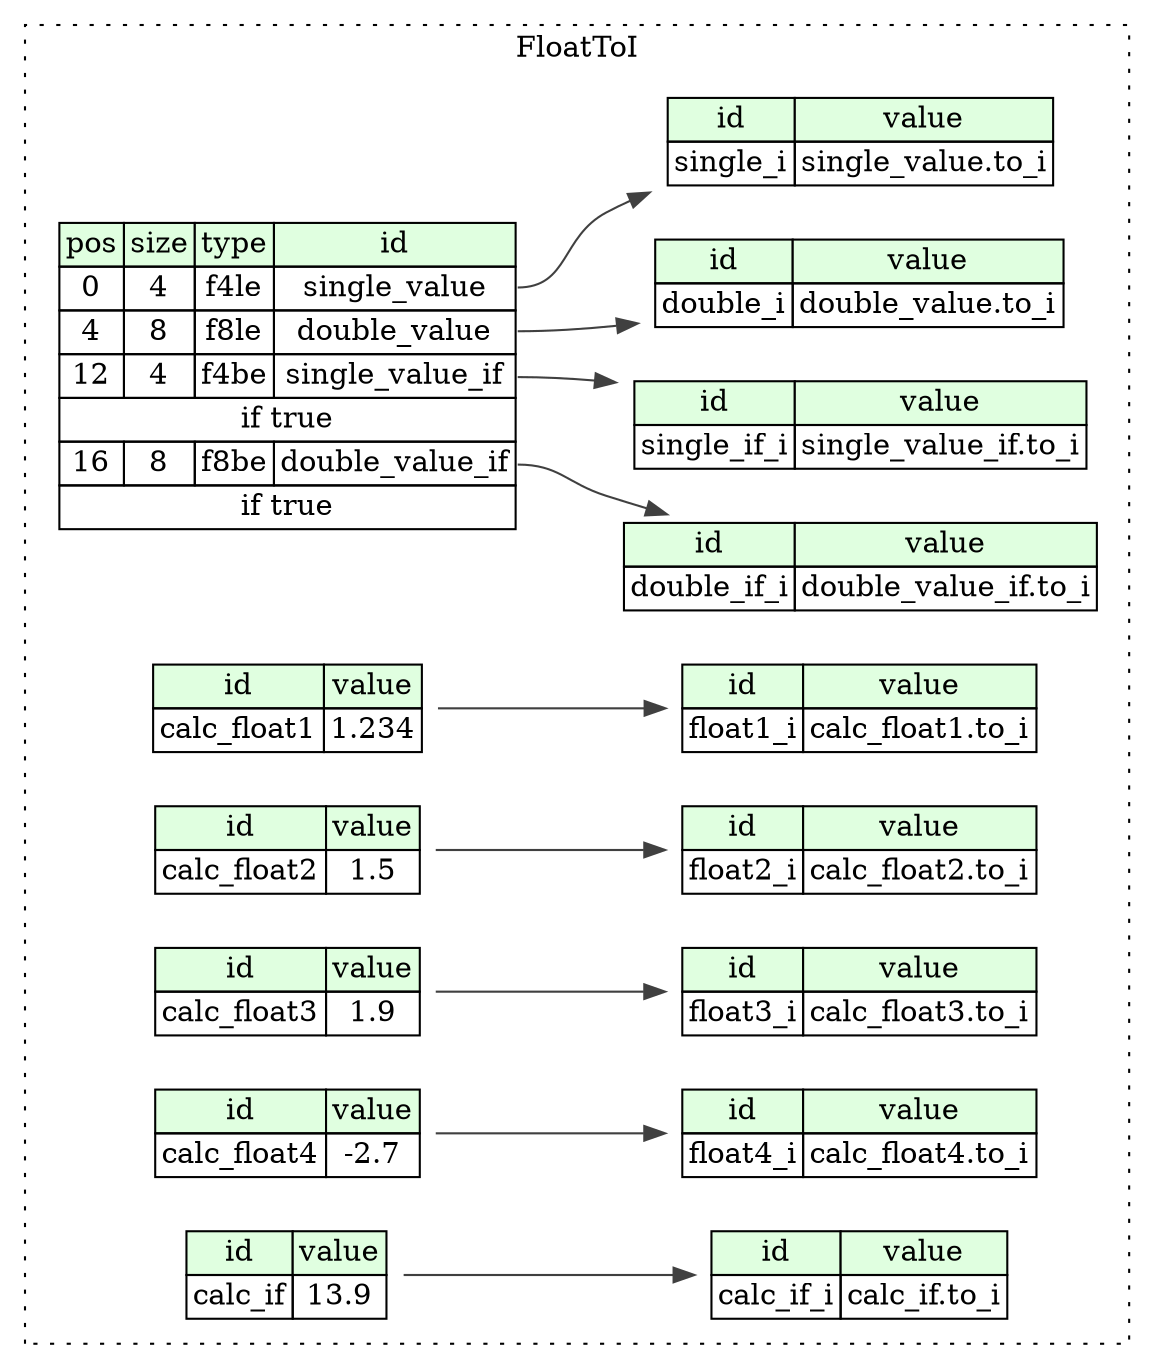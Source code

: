 digraph {
	rankdir=LR;
	node [shape=plaintext];
	subgraph cluster__float_to_i {
		label="FloatToI";
		graph[style=dotted];

		float_to_i__seq [label=<<TABLE BORDER="0" CELLBORDER="1" CELLSPACING="0">
			<TR><TD BGCOLOR="#E0FFE0">pos</TD><TD BGCOLOR="#E0FFE0">size</TD><TD BGCOLOR="#E0FFE0">type</TD><TD BGCOLOR="#E0FFE0">id</TD></TR>
			<TR><TD PORT="single_value_pos">0</TD><TD PORT="single_value_size">4</TD><TD>f4le</TD><TD PORT="single_value_type">single_value</TD></TR>
			<TR><TD PORT="double_value_pos">4</TD><TD PORT="double_value_size">8</TD><TD>f8le</TD><TD PORT="double_value_type">double_value</TD></TR>
			<TR><TD PORT="single_value_if_pos">12</TD><TD PORT="single_value_if_size">4</TD><TD>f4be</TD><TD PORT="single_value_if_type">single_value_if</TD></TR>
			<TR><TD COLSPAN="4" PORT="single_value_if__if">if true</TD></TR>
			<TR><TD PORT="double_value_if_pos">16</TD><TD PORT="double_value_if_size">8</TD><TD>f8be</TD><TD PORT="double_value_if_type">double_value_if</TD></TR>
			<TR><TD COLSPAN="4" PORT="double_value_if__if">if true</TD></TR>
		</TABLE>>];
		float_to_i__inst__calc_float1 [label=<<TABLE BORDER="0" CELLBORDER="1" CELLSPACING="0">
			<TR><TD BGCOLOR="#E0FFE0">id</TD><TD BGCOLOR="#E0FFE0">value</TD></TR>
			<TR><TD>calc_float1</TD><TD>1.234</TD></TR>
		</TABLE>>];
		float_to_i__inst__calc_float2 [label=<<TABLE BORDER="0" CELLBORDER="1" CELLSPACING="0">
			<TR><TD BGCOLOR="#E0FFE0">id</TD><TD BGCOLOR="#E0FFE0">value</TD></TR>
			<TR><TD>calc_float2</TD><TD>1.5</TD></TR>
		</TABLE>>];
		float_to_i__inst__calc_float3 [label=<<TABLE BORDER="0" CELLBORDER="1" CELLSPACING="0">
			<TR><TD BGCOLOR="#E0FFE0">id</TD><TD BGCOLOR="#E0FFE0">value</TD></TR>
			<TR><TD>calc_float3</TD><TD>1.9</TD></TR>
		</TABLE>>];
		float_to_i__inst__calc_float4 [label=<<TABLE BORDER="0" CELLBORDER="1" CELLSPACING="0">
			<TR><TD BGCOLOR="#E0FFE0">id</TD><TD BGCOLOR="#E0FFE0">value</TD></TR>
			<TR><TD>calc_float4</TD><TD>-2.7</TD></TR>
		</TABLE>>];
		float_to_i__inst__calc_if [label=<<TABLE BORDER="0" CELLBORDER="1" CELLSPACING="0">
			<TR><TD BGCOLOR="#E0FFE0">id</TD><TD BGCOLOR="#E0FFE0">value</TD></TR>
			<TR><TD>calc_if</TD><TD>13.9</TD></TR>
		</TABLE>>];
		float_to_i__inst__calc_if_i [label=<<TABLE BORDER="0" CELLBORDER="1" CELLSPACING="0">
			<TR><TD BGCOLOR="#E0FFE0">id</TD><TD BGCOLOR="#E0FFE0">value</TD></TR>
			<TR><TD>calc_if_i</TD><TD>calc_if.to_i</TD></TR>
		</TABLE>>];
		float_to_i__inst__double_i [label=<<TABLE BORDER="0" CELLBORDER="1" CELLSPACING="0">
			<TR><TD BGCOLOR="#E0FFE0">id</TD><TD BGCOLOR="#E0FFE0">value</TD></TR>
			<TR><TD>double_i</TD><TD>double_value.to_i</TD></TR>
		</TABLE>>];
		float_to_i__inst__double_if_i [label=<<TABLE BORDER="0" CELLBORDER="1" CELLSPACING="0">
			<TR><TD BGCOLOR="#E0FFE0">id</TD><TD BGCOLOR="#E0FFE0">value</TD></TR>
			<TR><TD>double_if_i</TD><TD>double_value_if.to_i</TD></TR>
		</TABLE>>];
		float_to_i__inst__float1_i [label=<<TABLE BORDER="0" CELLBORDER="1" CELLSPACING="0">
			<TR><TD BGCOLOR="#E0FFE0">id</TD><TD BGCOLOR="#E0FFE0">value</TD></TR>
			<TR><TD>float1_i</TD><TD>calc_float1.to_i</TD></TR>
		</TABLE>>];
		float_to_i__inst__float2_i [label=<<TABLE BORDER="0" CELLBORDER="1" CELLSPACING="0">
			<TR><TD BGCOLOR="#E0FFE0">id</TD><TD BGCOLOR="#E0FFE0">value</TD></TR>
			<TR><TD>float2_i</TD><TD>calc_float2.to_i</TD></TR>
		</TABLE>>];
		float_to_i__inst__float3_i [label=<<TABLE BORDER="0" CELLBORDER="1" CELLSPACING="0">
			<TR><TD BGCOLOR="#E0FFE0">id</TD><TD BGCOLOR="#E0FFE0">value</TD></TR>
			<TR><TD>float3_i</TD><TD>calc_float3.to_i</TD></TR>
		</TABLE>>];
		float_to_i__inst__float4_i [label=<<TABLE BORDER="0" CELLBORDER="1" CELLSPACING="0">
			<TR><TD BGCOLOR="#E0FFE0">id</TD><TD BGCOLOR="#E0FFE0">value</TD></TR>
			<TR><TD>float4_i</TD><TD>calc_float4.to_i</TD></TR>
		</TABLE>>];
		float_to_i__inst__single_i [label=<<TABLE BORDER="0" CELLBORDER="1" CELLSPACING="0">
			<TR><TD BGCOLOR="#E0FFE0">id</TD><TD BGCOLOR="#E0FFE0">value</TD></TR>
			<TR><TD>single_i</TD><TD>single_value.to_i</TD></TR>
		</TABLE>>];
		float_to_i__inst__single_if_i [label=<<TABLE BORDER="0" CELLBORDER="1" CELLSPACING="0">
			<TR><TD BGCOLOR="#E0FFE0">id</TD><TD BGCOLOR="#E0FFE0">value</TD></TR>
			<TR><TD>single_if_i</TD><TD>single_value_if.to_i</TD></TR>
		</TABLE>>];
	}
	float_to_i__inst__calc_if:calc_if_type -> float_to_i__inst__calc_if_i [color="#404040"];
	float_to_i__seq:double_value_type -> float_to_i__inst__double_i [color="#404040"];
	float_to_i__seq:double_value_if_type -> float_to_i__inst__double_if_i [color="#404040"];
	float_to_i__inst__calc_float1:calc_float1_type -> float_to_i__inst__float1_i [color="#404040"];
	float_to_i__inst__calc_float2:calc_float2_type -> float_to_i__inst__float2_i [color="#404040"];
	float_to_i__inst__calc_float3:calc_float3_type -> float_to_i__inst__float3_i [color="#404040"];
	float_to_i__inst__calc_float4:calc_float4_type -> float_to_i__inst__float4_i [color="#404040"];
	float_to_i__seq:single_value_type -> float_to_i__inst__single_i [color="#404040"];
	float_to_i__seq:single_value_if_type -> float_to_i__inst__single_if_i [color="#404040"];
}
